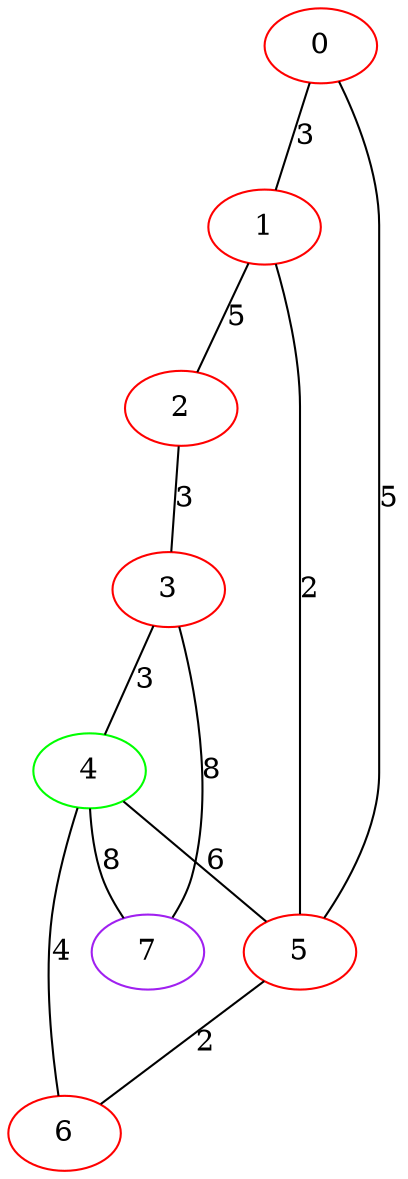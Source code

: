 graph "" {
0 [color=red, weight=1];
1 [color=red, weight=1];
2 [color=red, weight=1];
3 [color=red, weight=1];
4 [color=green, weight=2];
5 [color=red, weight=1];
6 [color=red, weight=1];
7 [color=purple, weight=4];
0 -- 1  [key=0, label=3];
0 -- 5  [key=0, label=5];
1 -- 2  [key=0, label=5];
1 -- 5  [key=0, label=2];
2 -- 3  [key=0, label=3];
3 -- 4  [key=0, label=3];
3 -- 7  [key=0, label=8];
4 -- 5  [key=0, label=6];
4 -- 6  [key=0, label=4];
4 -- 7  [key=0, label=8];
5 -- 6  [key=0, label=2];
}
